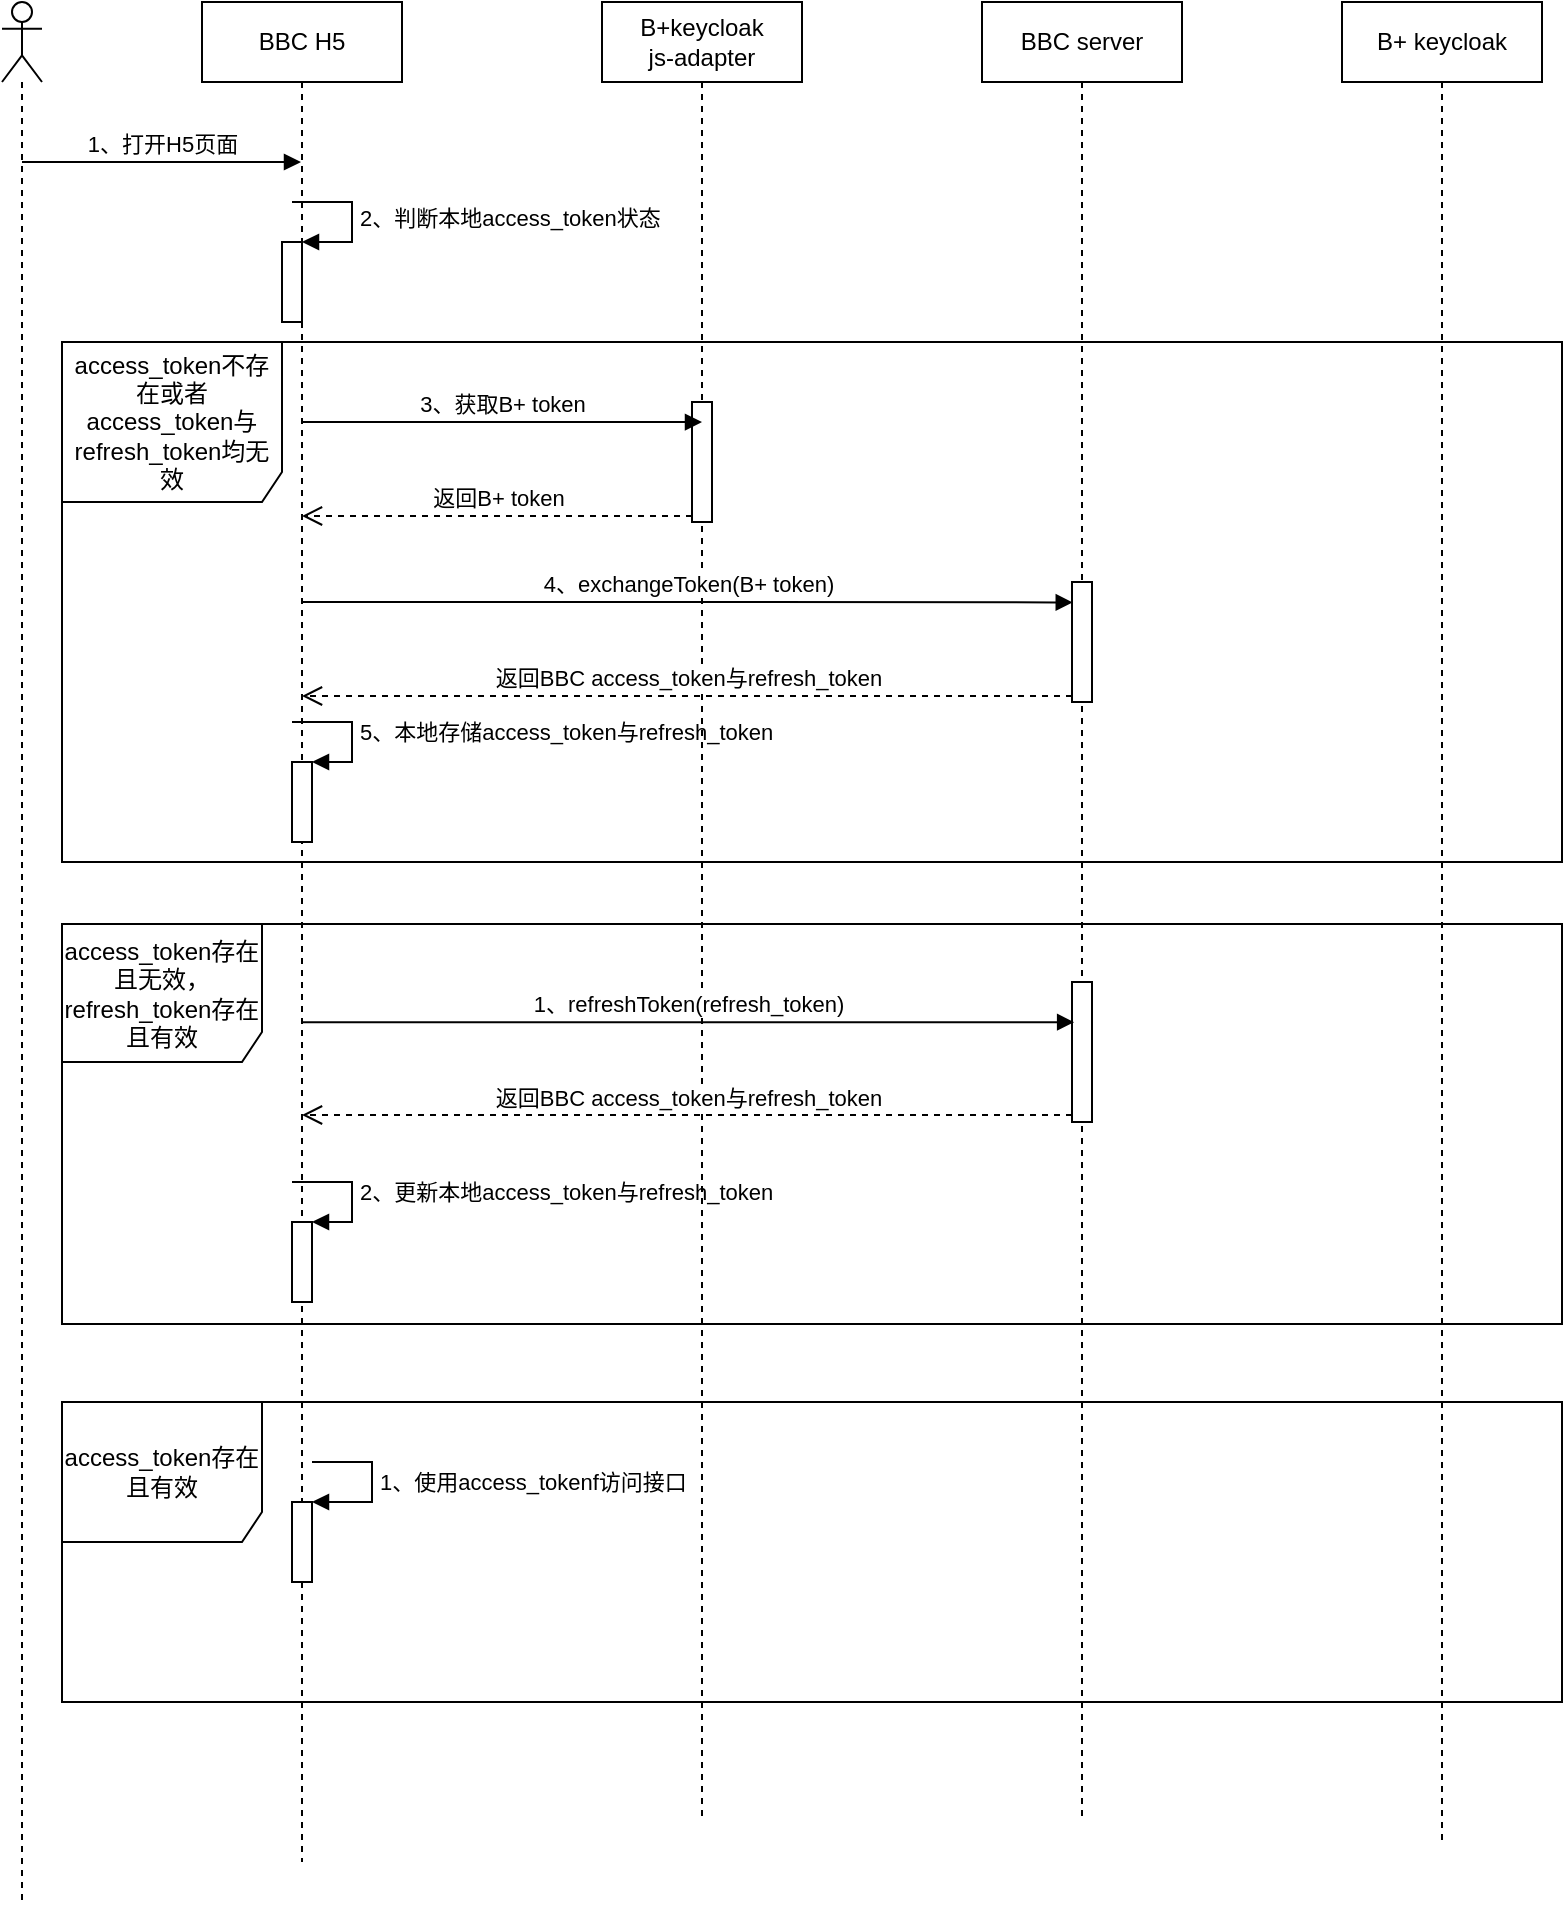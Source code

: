 <mxfile version="18.0.2" type="github">
  <diagram id="PRKhpi9L-GKNym-bmFVy" name="BBC 授权流程">
    <mxGraphModel dx="1146" dy="526" grid="1" gridSize="10" guides="1" tooltips="1" connect="1" arrows="1" fold="1" page="1" pageScale="1" pageWidth="827" pageHeight="1169" math="0" shadow="0">
      <root>
        <mxCell id="0" />
        <mxCell id="1" parent="0" />
        <mxCell id="5mGRBhzcxQp1p8P0sasg-30" value="access_token存在且无效，refresh_token存在且有效" style="shape=umlFrame;whiteSpace=wrap;html=1;width=100;height=69;" vertex="1" parent="1">
          <mxGeometry x="70" y="501" width="750" height="200" as="geometry" />
        </mxCell>
        <mxCell id="5mGRBhzcxQp1p8P0sasg-10" value="access_token不存在或者access_token与refresh_token均无效" style="shape=umlFrame;whiteSpace=wrap;html=1;width=110;height=80;" vertex="1" parent="1">
          <mxGeometry x="70" y="210" width="750" height="260" as="geometry" />
        </mxCell>
        <mxCell id="5mGRBhzcxQp1p8P0sasg-1" value="BBC H5" style="shape=umlLifeline;perimeter=lifelinePerimeter;whiteSpace=wrap;html=1;container=1;collapsible=0;recursiveResize=0;outlineConnect=0;" vertex="1" parent="1">
          <mxGeometry x="140" y="40" width="100" height="930" as="geometry" />
        </mxCell>
        <mxCell id="5mGRBhzcxQp1p8P0sasg-7" value="" style="html=1;points=[];perimeter=orthogonalPerimeter;" vertex="1" parent="5mGRBhzcxQp1p8P0sasg-1">
          <mxGeometry x="40" y="120" width="10" height="40" as="geometry" />
        </mxCell>
        <mxCell id="5mGRBhzcxQp1p8P0sasg-8" value="2、判断本地access_token状态" style="edgeStyle=orthogonalEdgeStyle;html=1;align=left;spacingLeft=2;endArrow=block;rounded=0;entryX=1;entryY=0;" edge="1" target="5mGRBhzcxQp1p8P0sasg-7" parent="5mGRBhzcxQp1p8P0sasg-1">
          <mxGeometry relative="1" as="geometry">
            <mxPoint x="45" y="100" as="sourcePoint" />
            <Array as="points">
              <mxPoint x="75" y="100" />
            </Array>
          </mxGeometry>
        </mxCell>
        <mxCell id="5mGRBhzcxQp1p8P0sasg-22" value="" style="html=1;points=[];perimeter=orthogonalPerimeter;" vertex="1" parent="5mGRBhzcxQp1p8P0sasg-1">
          <mxGeometry x="45" y="380" width="10" height="40" as="geometry" />
        </mxCell>
        <mxCell id="5mGRBhzcxQp1p8P0sasg-23" value="5、本地存储access_token与refresh_token" style="edgeStyle=orthogonalEdgeStyle;html=1;align=left;spacingLeft=2;endArrow=block;rounded=0;entryX=1;entryY=0;" edge="1" target="5mGRBhzcxQp1p8P0sasg-22" parent="5mGRBhzcxQp1p8P0sasg-1">
          <mxGeometry relative="1" as="geometry">
            <mxPoint x="45" y="360" as="sourcePoint" />
            <Array as="points">
              <mxPoint x="45" y="360" />
              <mxPoint x="75" y="360" />
              <mxPoint x="75" y="380" />
            </Array>
          </mxGeometry>
        </mxCell>
        <mxCell id="5mGRBhzcxQp1p8P0sasg-35" value="" style="html=1;points=[];perimeter=orthogonalPerimeter;" vertex="1" parent="5mGRBhzcxQp1p8P0sasg-1">
          <mxGeometry x="45" y="610" width="10" height="40" as="geometry" />
        </mxCell>
        <mxCell id="5mGRBhzcxQp1p8P0sasg-36" value="2、更新本地access_token与refresh_token" style="edgeStyle=orthogonalEdgeStyle;html=1;align=left;spacingLeft=2;endArrow=block;rounded=0;entryX=1;entryY=0;" edge="1" target="5mGRBhzcxQp1p8P0sasg-35" parent="5mGRBhzcxQp1p8P0sasg-1">
          <mxGeometry relative="1" as="geometry">
            <mxPoint x="45" y="590" as="sourcePoint" />
            <Array as="points">
              <mxPoint x="75" y="590" />
            </Array>
          </mxGeometry>
        </mxCell>
        <mxCell id="5mGRBhzcxQp1p8P0sasg-2" value="BBC server" style="shape=umlLifeline;perimeter=lifelinePerimeter;whiteSpace=wrap;html=1;container=1;collapsible=0;recursiveResize=0;outlineConnect=0;" vertex="1" parent="1">
          <mxGeometry x="530" y="40" width="100" height="910" as="geometry" />
        </mxCell>
        <mxCell id="5mGRBhzcxQp1p8P0sasg-27" value="" style="html=1;points=[];perimeter=orthogonalPerimeter;" vertex="1" parent="5mGRBhzcxQp1p8P0sasg-2">
          <mxGeometry x="45" y="290" width="10" height="60" as="geometry" />
        </mxCell>
        <mxCell id="5mGRBhzcxQp1p8P0sasg-32" value="" style="html=1;points=[];perimeter=orthogonalPerimeter;" vertex="1" parent="5mGRBhzcxQp1p8P0sasg-2">
          <mxGeometry x="45" y="490" width="10" height="70" as="geometry" />
        </mxCell>
        <mxCell id="5mGRBhzcxQp1p8P0sasg-4" value="" style="shape=umlLifeline;participant=umlActor;perimeter=lifelinePerimeter;whiteSpace=wrap;html=1;container=1;collapsible=0;recursiveResize=0;verticalAlign=top;spacingTop=36;outlineConnect=0;" vertex="1" parent="1">
          <mxGeometry x="40" y="40" width="20" height="950" as="geometry" />
        </mxCell>
        <mxCell id="5mGRBhzcxQp1p8P0sasg-6" value="1、打开H5页面" style="html=1;verticalAlign=bottom;endArrow=block;rounded=0;" edge="1" parent="5mGRBhzcxQp1p8P0sasg-4" target="5mGRBhzcxQp1p8P0sasg-1">
          <mxGeometry width="80" relative="1" as="geometry">
            <mxPoint x="10" y="80" as="sourcePoint" />
            <mxPoint x="90" y="80" as="targetPoint" />
          </mxGeometry>
        </mxCell>
        <mxCell id="5mGRBhzcxQp1p8P0sasg-5" value="B+ keycloak" style="shape=umlLifeline;perimeter=lifelinePerimeter;whiteSpace=wrap;html=1;container=1;collapsible=0;recursiveResize=0;outlineConnect=0;" vertex="1" parent="1">
          <mxGeometry x="710" y="40" width="100" height="920" as="geometry" />
        </mxCell>
        <mxCell id="5mGRBhzcxQp1p8P0sasg-11" value="B+keycloak&lt;br&gt;js-adapter" style="shape=umlLifeline;perimeter=lifelinePerimeter;whiteSpace=wrap;html=1;container=1;collapsible=0;recursiveResize=0;outlineConnect=0;" vertex="1" parent="1">
          <mxGeometry x="340" y="40" width="100" height="910" as="geometry" />
        </mxCell>
        <mxCell id="5mGRBhzcxQp1p8P0sasg-24" value="" style="html=1;points=[];perimeter=orthogonalPerimeter;" vertex="1" parent="5mGRBhzcxQp1p8P0sasg-11">
          <mxGeometry x="45" y="200" width="10" height="60" as="geometry" />
        </mxCell>
        <mxCell id="5mGRBhzcxQp1p8P0sasg-25" value="3、获取B+ token" style="html=1;verticalAlign=bottom;endArrow=block;rounded=0;entryX=0.5;entryY=0.167;entryDx=0;entryDy=0;entryPerimeter=0;" edge="1" target="5mGRBhzcxQp1p8P0sasg-24" parent="1" source="5mGRBhzcxQp1p8P0sasg-1">
          <mxGeometry relative="1" as="geometry">
            <mxPoint x="315" y="220" as="sourcePoint" />
            <mxPoint x="390" y="230" as="targetPoint" />
          </mxGeometry>
        </mxCell>
        <mxCell id="5mGRBhzcxQp1p8P0sasg-26" value="返回B+ token" style="html=1;verticalAlign=bottom;endArrow=open;dashed=1;endSize=8;exitX=0;exitY=0.95;rounded=0;" edge="1" source="5mGRBhzcxQp1p8P0sasg-24" parent="1" target="5mGRBhzcxQp1p8P0sasg-1">
          <mxGeometry relative="1" as="geometry">
            <mxPoint x="315" y="296" as="targetPoint" />
          </mxGeometry>
        </mxCell>
        <mxCell id="5mGRBhzcxQp1p8P0sasg-28" value="4、exchangeToken(B+ token)" style="html=1;verticalAlign=bottom;endArrow=block;rounded=0;entryX=0.038;entryY=0.17;entryDx=0;entryDy=0;entryPerimeter=0;" edge="1" target="5mGRBhzcxQp1p8P0sasg-27" parent="1" source="5mGRBhzcxQp1p8P0sasg-1">
          <mxGeometry relative="1" as="geometry">
            <mxPoint x="505" y="310" as="sourcePoint" />
            <mxPoint x="580" y="340" as="targetPoint" />
            <Array as="points">
              <mxPoint x="420" y="340" />
            </Array>
          </mxGeometry>
        </mxCell>
        <mxCell id="5mGRBhzcxQp1p8P0sasg-29" value="返回BBC access_token与refresh_token" style="html=1;verticalAlign=bottom;endArrow=open;dashed=1;endSize=8;exitX=0;exitY=0.95;rounded=0;" edge="1" source="5mGRBhzcxQp1p8P0sasg-27" parent="1" target="5mGRBhzcxQp1p8P0sasg-1">
          <mxGeometry relative="1" as="geometry">
            <mxPoint x="505" y="386" as="targetPoint" />
          </mxGeometry>
        </mxCell>
        <mxCell id="5mGRBhzcxQp1p8P0sasg-31" value="access_token存在且有效" style="shape=umlFrame;whiteSpace=wrap;html=1;width=100;height=70;" vertex="1" parent="1">
          <mxGeometry x="70" y="740" width="750" height="150" as="geometry" />
        </mxCell>
        <mxCell id="5mGRBhzcxQp1p8P0sasg-33" value="1、refreshToken(refresh_token)" style="html=1;verticalAlign=bottom;endArrow=block;entryX=0.107;entryY=0.287;rounded=0;entryDx=0;entryDy=0;entryPerimeter=0;" edge="1" target="5mGRBhzcxQp1p8P0sasg-32" parent="1" source="5mGRBhzcxQp1p8P0sasg-1">
          <mxGeometry relative="1" as="geometry">
            <mxPoint x="505" y="520" as="sourcePoint" />
          </mxGeometry>
        </mxCell>
        <mxCell id="5mGRBhzcxQp1p8P0sasg-34" value="返回BBC access_token与refresh_token" style="html=1;verticalAlign=bottom;endArrow=open;dashed=1;endSize=8;exitX=0;exitY=0.95;rounded=0;" edge="1" source="5mGRBhzcxQp1p8P0sasg-32" parent="1" target="5mGRBhzcxQp1p8P0sasg-1">
          <mxGeometry relative="1" as="geometry">
            <mxPoint x="505" y="596" as="targetPoint" />
          </mxGeometry>
        </mxCell>
        <mxCell id="5mGRBhzcxQp1p8P0sasg-37" value="" style="html=1;points=[];perimeter=orthogonalPerimeter;" vertex="1" parent="1">
          <mxGeometry x="185" y="790" width="10" height="40" as="geometry" />
        </mxCell>
        <mxCell id="5mGRBhzcxQp1p8P0sasg-38" value="1、使用access_tokenf访问接口" style="edgeStyle=orthogonalEdgeStyle;html=1;align=left;spacingLeft=2;endArrow=block;rounded=0;entryX=1;entryY=0;" edge="1" target="5mGRBhzcxQp1p8P0sasg-37" parent="1">
          <mxGeometry relative="1" as="geometry">
            <mxPoint x="195" y="770" as="sourcePoint" />
            <Array as="points">
              <mxPoint x="225" y="770" />
            </Array>
          </mxGeometry>
        </mxCell>
      </root>
    </mxGraphModel>
  </diagram>
</mxfile>

